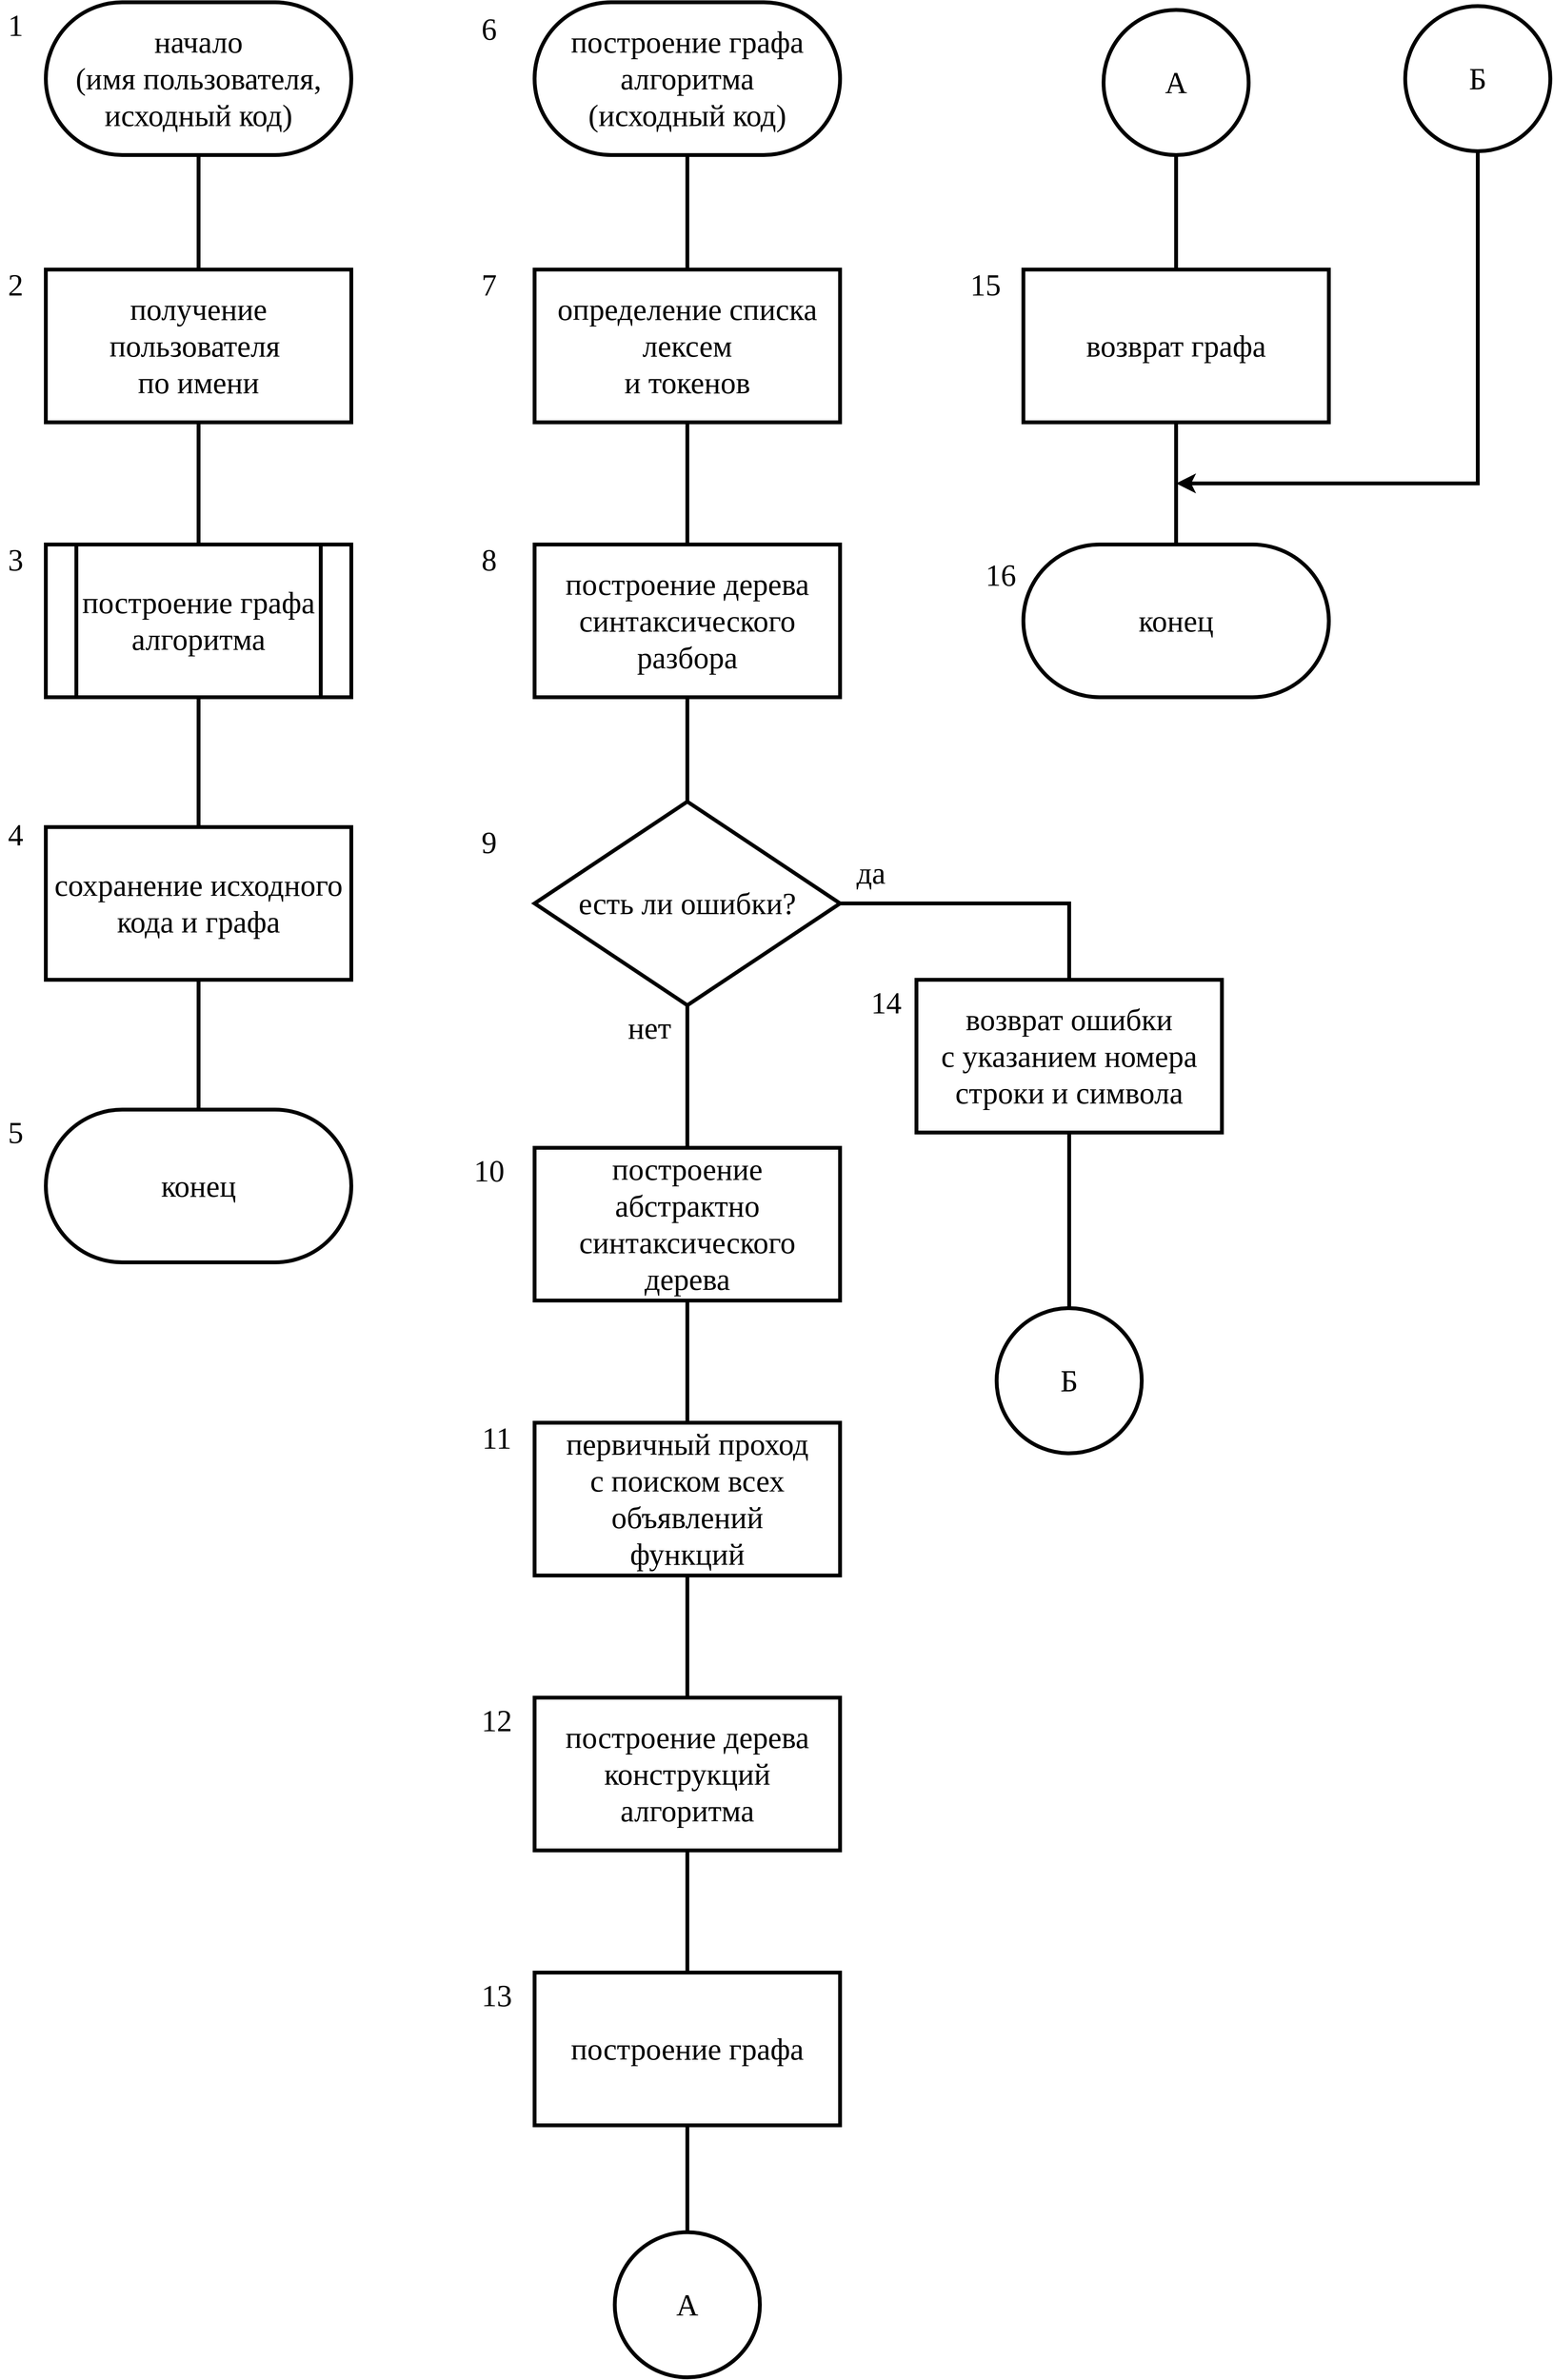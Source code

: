 <mxfile version="21.1.2" type="device">
  <diagram name="Page-1" id="sDugNnxO6-Q8NKOb6rAg">
    <mxGraphModel dx="4780" dy="2787" grid="1" gridSize="10" guides="1" tooltips="1" connect="1" arrows="1" fold="1" page="1" pageScale="1" pageWidth="2339" pageHeight="3300" math="0" shadow="0">
      <root>
        <mxCell id="0" />
        <mxCell id="1" parent="0" />
        <mxCell id="Ms1PzxcsKAkbY4oh5PG1-21" style="edgeStyle=orthogonalEdgeStyle;rounded=0;orthogonalLoop=1;jettySize=auto;html=1;endArrow=none;endFill=0;strokeWidth=5;" edge="1" parent="1" source="Ms1PzxcsKAkbY4oh5PG1-1" target="Ms1PzxcsKAkbY4oh5PG1-2">
          <mxGeometry relative="1" as="geometry" />
        </mxCell>
        <mxCell id="Ms1PzxcsKAkbY4oh5PG1-1" value="начало&lt;br style=&quot;font-size: 40px;&quot;&gt;(имя пользователя, исходный код)" style="rounded=1;whiteSpace=wrap;html=1;arcSize=50;strokeWidth=5;fontFamily=Times New Roman;fontSize=40;aspect=fixed;" vertex="1" parent="1">
          <mxGeometry x="230" y="80" width="400" height="200" as="geometry" />
        </mxCell>
        <mxCell id="Ms1PzxcsKAkbY4oh5PG1-22" style="edgeStyle=orthogonalEdgeStyle;rounded=0;orthogonalLoop=1;jettySize=auto;html=1;exitX=0.5;exitY=1;exitDx=0;exitDy=0;endArrow=none;endFill=0;strokeWidth=5;" edge="1" parent="1" source="Ms1PzxcsKAkbY4oh5PG1-2" target="Ms1PzxcsKAkbY4oh5PG1-3">
          <mxGeometry relative="1" as="geometry" />
        </mxCell>
        <mxCell id="Ms1PzxcsKAkbY4oh5PG1-2" value="получение пользователя&amp;nbsp;&lt;br style=&quot;font-size: 40px;&quot;&gt;по имени" style="rounded=0;whiteSpace=wrap;html=1;strokeWidth=5;fontFamily=Times New Roman;fontSize=40;aspect=fixed;" vertex="1" parent="1">
          <mxGeometry x="230" y="430" width="400" height="200" as="geometry" />
        </mxCell>
        <mxCell id="Ms1PzxcsKAkbY4oh5PG1-23" style="edgeStyle=orthogonalEdgeStyle;rounded=0;orthogonalLoop=1;jettySize=auto;html=1;exitX=0.5;exitY=1;exitDx=0;exitDy=0;endArrow=none;endFill=0;strokeWidth=5;" edge="1" parent="1" source="Ms1PzxcsKAkbY4oh5PG1-3" target="Ms1PzxcsKAkbY4oh5PG1-4">
          <mxGeometry relative="1" as="geometry" />
        </mxCell>
        <mxCell id="Ms1PzxcsKAkbY4oh5PG1-3" value="построение графа&lt;br style=&quot;font-size: 40px;&quot;&gt;алгоритма" style="shape=process;whiteSpace=wrap;html=1;backgroundOutline=1;strokeWidth=5;fontFamily=Times New Roman;fontSize=40;aspect=fixed;" vertex="1" parent="1">
          <mxGeometry x="230" y="790" width="400" height="200" as="geometry" />
        </mxCell>
        <mxCell id="Ms1PzxcsKAkbY4oh5PG1-24" style="edgeStyle=orthogonalEdgeStyle;rounded=0;orthogonalLoop=1;jettySize=auto;html=1;exitX=0.5;exitY=1;exitDx=0;exitDy=0;endArrow=none;endFill=0;strokeWidth=5;" edge="1" parent="1" source="Ms1PzxcsKAkbY4oh5PG1-4" target="Ms1PzxcsKAkbY4oh5PG1-5">
          <mxGeometry relative="1" as="geometry" />
        </mxCell>
        <mxCell id="Ms1PzxcsKAkbY4oh5PG1-4" value="сохранение исходного &lt;br style=&quot;font-size: 40px;&quot;&gt;кода и графа" style="rounded=0;whiteSpace=wrap;html=1;strokeWidth=5;fontFamily=Times New Roman;fontSize=40;aspect=fixed;" vertex="1" parent="1">
          <mxGeometry x="230" y="1160" width="400" height="200" as="geometry" />
        </mxCell>
        <mxCell id="Ms1PzxcsKAkbY4oh5PG1-5" value="конец" style="rounded=1;whiteSpace=wrap;html=1;arcSize=50;strokeWidth=5;fontFamily=Times New Roman;fontSize=40;aspect=fixed;" vertex="1" parent="1">
          <mxGeometry x="230" y="1530" width="400" height="200" as="geometry" />
        </mxCell>
        <mxCell id="Ms1PzxcsKAkbY4oh5PG1-25" style="edgeStyle=orthogonalEdgeStyle;rounded=0;orthogonalLoop=1;jettySize=auto;html=1;exitX=0.5;exitY=1;exitDx=0;exitDy=0;endArrow=none;endFill=0;strokeWidth=5;" edge="1" parent="1" source="Ms1PzxcsKAkbY4oh5PG1-6" target="Ms1PzxcsKAkbY4oh5PG1-7">
          <mxGeometry relative="1" as="geometry" />
        </mxCell>
        <mxCell id="Ms1PzxcsKAkbY4oh5PG1-6" value="построение графа&lt;br style=&quot;font-size: 40px;&quot;&gt;алгоритма&lt;br style=&quot;font-size: 40px;&quot;&gt;(исходный код)" style="rounded=1;whiteSpace=wrap;html=1;arcSize=50;strokeWidth=5;fontFamily=Times New Roman;fontSize=40;aspect=fixed;" vertex="1" parent="1">
          <mxGeometry x="870" y="80" width="400" height="200" as="geometry" />
        </mxCell>
        <mxCell id="Ms1PzxcsKAkbY4oh5PG1-26" style="edgeStyle=orthogonalEdgeStyle;rounded=0;orthogonalLoop=1;jettySize=auto;html=1;exitX=0.5;exitY=1;exitDx=0;exitDy=0;endArrow=none;endFill=0;strokeWidth=5;" edge="1" parent="1" source="Ms1PzxcsKAkbY4oh5PG1-7" target="Ms1PzxcsKAkbY4oh5PG1-8">
          <mxGeometry relative="1" as="geometry" />
        </mxCell>
        <mxCell id="Ms1PzxcsKAkbY4oh5PG1-7" value="определение списка лексем&lt;br style=&quot;font-size: 40px;&quot;&gt;и токенов" style="rounded=0;whiteSpace=wrap;html=1;strokeWidth=5;fontFamily=Times New Roman;fontSize=40;aspect=fixed;" vertex="1" parent="1">
          <mxGeometry x="870" y="430" width="400" height="200" as="geometry" />
        </mxCell>
        <mxCell id="Ms1PzxcsKAkbY4oh5PG1-27" style="edgeStyle=orthogonalEdgeStyle;rounded=0;orthogonalLoop=1;jettySize=auto;html=1;exitX=0.5;exitY=1;exitDx=0;exitDy=0;endArrow=none;endFill=0;strokeWidth=5;" edge="1" parent="1" source="Ms1PzxcsKAkbY4oh5PG1-8" target="Ms1PzxcsKAkbY4oh5PG1-11">
          <mxGeometry relative="1" as="geometry" />
        </mxCell>
        <mxCell id="Ms1PzxcsKAkbY4oh5PG1-8" value="построение дерева&lt;br style=&quot;font-size: 40px;&quot;&gt;синтаксического разбора" style="rounded=0;whiteSpace=wrap;html=1;strokeWidth=5;fontFamily=Times New Roman;fontSize=40;aspect=fixed;" vertex="1" parent="1">
          <mxGeometry x="870" y="790" width="400" height="200" as="geometry" />
        </mxCell>
        <mxCell id="Ms1PzxcsKAkbY4oh5PG1-28" style="edgeStyle=orthogonalEdgeStyle;rounded=0;orthogonalLoop=1;jettySize=auto;html=1;exitX=0.5;exitY=1;exitDx=0;exitDy=0;endArrow=none;endFill=0;strokeWidth=5;" edge="1" parent="1" source="Ms1PzxcsKAkbY4oh5PG1-11" target="Ms1PzxcsKAkbY4oh5PG1-13">
          <mxGeometry relative="1" as="geometry" />
        </mxCell>
        <mxCell id="Ms1PzxcsKAkbY4oh5PG1-40" style="edgeStyle=orthogonalEdgeStyle;rounded=0;orthogonalLoop=1;jettySize=auto;html=1;exitX=1;exitY=0.5;exitDx=0;exitDy=0;entryX=0.5;entryY=0;entryDx=0;entryDy=0;endArrow=none;endFill=0;strokeWidth=5;" edge="1" parent="1" source="Ms1PzxcsKAkbY4oh5PG1-11" target="Ms1PzxcsKAkbY4oh5PG1-12">
          <mxGeometry relative="1" as="geometry" />
        </mxCell>
        <mxCell id="Ms1PzxcsKAkbY4oh5PG1-11" value="есть ли ошибки?" style="rhombus;whiteSpace=wrap;html=1;strokeWidth=5;fontFamily=Times New Roman;fontSize=40;aspect=fixed;" vertex="1" parent="1">
          <mxGeometry x="870" y="1126.66" width="400" height="266.67" as="geometry" />
        </mxCell>
        <mxCell id="Ms1PzxcsKAkbY4oh5PG1-37" style="edgeStyle=orthogonalEdgeStyle;rounded=0;orthogonalLoop=1;jettySize=auto;html=1;exitX=0.5;exitY=1;exitDx=0;exitDy=0;entryX=0.5;entryY=0;entryDx=0;entryDy=0;endArrow=none;endFill=0;strokeWidth=5;" edge="1" parent="1" source="Ms1PzxcsKAkbY4oh5PG1-12" target="Ms1PzxcsKAkbY4oh5PG1-32">
          <mxGeometry relative="1" as="geometry" />
        </mxCell>
        <mxCell id="Ms1PzxcsKAkbY4oh5PG1-12" value="возврат ошибки&lt;br style=&quot;font-size: 40px;&quot;&gt;с указанием номера&lt;br style=&quot;font-size: 40px;&quot;&gt;строки и символа" style="rounded=0;whiteSpace=wrap;html=1;strokeWidth=5;fontFamily=Times New Roman;fontSize=40;aspect=fixed;" vertex="1" parent="1">
          <mxGeometry x="1370" y="1360" width="400" height="200" as="geometry" />
        </mxCell>
        <mxCell id="Ms1PzxcsKAkbY4oh5PG1-33" style="edgeStyle=orthogonalEdgeStyle;rounded=0;orthogonalLoop=1;jettySize=auto;html=1;exitX=0.5;exitY=1;exitDx=0;exitDy=0;endArrow=none;endFill=0;strokeWidth=5;" edge="1" parent="1" source="Ms1PzxcsKAkbY4oh5PG1-13" target="Ms1PzxcsKAkbY4oh5PG1-16">
          <mxGeometry relative="1" as="geometry" />
        </mxCell>
        <mxCell id="Ms1PzxcsKAkbY4oh5PG1-13" value="построение &lt;br&gt;абстрактно&lt;br style=&quot;font-size: 40px;&quot;&gt;синтаксического дерева" style="rounded=0;whiteSpace=wrap;html=1;strokeWidth=5;fontFamily=Times New Roman;fontSize=40;aspect=fixed;" vertex="1" parent="1">
          <mxGeometry x="870" y="1580" width="400" height="200" as="geometry" />
        </mxCell>
        <mxCell id="Ms1PzxcsKAkbY4oh5PG1-38" style="edgeStyle=orthogonalEdgeStyle;rounded=0;orthogonalLoop=1;jettySize=auto;html=1;exitX=0.5;exitY=1;exitDx=0;exitDy=0;entryX=0.5;entryY=0;entryDx=0;entryDy=0;endArrow=none;endFill=0;strokeWidth=5;" edge="1" parent="1" source="Ms1PzxcsKAkbY4oh5PG1-14" target="Ms1PzxcsKAkbY4oh5PG1-19">
          <mxGeometry relative="1" as="geometry" />
        </mxCell>
        <mxCell id="Ms1PzxcsKAkbY4oh5PG1-14" value="А" style="ellipse;whiteSpace=wrap;html=1;aspect=fixed;strokeWidth=5;fontFamily=Times New Roman;fontSize=40;" vertex="1" parent="1">
          <mxGeometry x="1615" y="90" width="190" height="190" as="geometry" />
        </mxCell>
        <mxCell id="Ms1PzxcsKAkbY4oh5PG1-41" style="edgeStyle=orthogonalEdgeStyle;rounded=0;orthogonalLoop=1;jettySize=auto;html=1;exitX=0.5;exitY=1;exitDx=0;exitDy=0;strokeWidth=5;endSize=10;" edge="1" parent="1" source="Ms1PzxcsKAkbY4oh5PG1-15">
          <mxGeometry relative="1" as="geometry">
            <mxPoint x="1710" y="710.0" as="targetPoint" />
            <Array as="points">
              <mxPoint x="2105" y="710" />
            </Array>
          </mxGeometry>
        </mxCell>
        <mxCell id="Ms1PzxcsKAkbY4oh5PG1-15" value="Б" style="ellipse;whiteSpace=wrap;html=1;aspect=fixed;strokeWidth=5;fontFamily=Times New Roman;fontSize=40;" vertex="1" parent="1">
          <mxGeometry x="2010" y="85" width="190" height="190" as="geometry" />
        </mxCell>
        <mxCell id="Ms1PzxcsKAkbY4oh5PG1-34" style="edgeStyle=orthogonalEdgeStyle;rounded=0;orthogonalLoop=1;jettySize=auto;html=1;exitX=0.5;exitY=1;exitDx=0;exitDy=0;entryX=0.5;entryY=0;entryDx=0;entryDy=0;endArrow=none;endFill=0;strokeWidth=5;" edge="1" parent="1" source="Ms1PzxcsKAkbY4oh5PG1-16" target="Ms1PzxcsKAkbY4oh5PG1-17">
          <mxGeometry relative="1" as="geometry" />
        </mxCell>
        <mxCell id="Ms1PzxcsKAkbY4oh5PG1-16" value="первичный проход&lt;br style=&quot;font-size: 40px;&quot;&gt;с поиском всех объявлений&lt;br style=&quot;font-size: 40px;&quot;&gt;функций" style="rounded=0;whiteSpace=wrap;html=1;strokeWidth=5;fontFamily=Times New Roman;fontSize=40;aspect=fixed;" vertex="1" parent="1">
          <mxGeometry x="870" y="1940" width="400" height="200" as="geometry" />
        </mxCell>
        <mxCell id="Ms1PzxcsKAkbY4oh5PG1-35" style="edgeStyle=orthogonalEdgeStyle;rounded=0;orthogonalLoop=1;jettySize=auto;html=1;exitX=0.5;exitY=1;exitDx=0;exitDy=0;endArrow=none;endFill=0;strokeWidth=5;" edge="1" parent="1" source="Ms1PzxcsKAkbY4oh5PG1-17" target="Ms1PzxcsKAkbY4oh5PG1-18">
          <mxGeometry relative="1" as="geometry" />
        </mxCell>
        <mxCell id="Ms1PzxcsKAkbY4oh5PG1-17" value="построение дерева&lt;br style=&quot;font-size: 40px;&quot;&gt;конструкций&lt;br style=&quot;font-size: 40px;&quot;&gt;алгоритма" style="rounded=0;whiteSpace=wrap;html=1;strokeWidth=5;fontFamily=Times New Roman;fontSize=40;aspect=fixed;" vertex="1" parent="1">
          <mxGeometry x="870" y="2300" width="400" height="200" as="geometry" />
        </mxCell>
        <mxCell id="Ms1PzxcsKAkbY4oh5PG1-36" style="edgeStyle=orthogonalEdgeStyle;rounded=0;orthogonalLoop=1;jettySize=auto;html=1;exitX=0.5;exitY=1;exitDx=0;exitDy=0;endArrow=none;endFill=0;strokeWidth=5;" edge="1" parent="1" source="Ms1PzxcsKAkbY4oh5PG1-18" target="Ms1PzxcsKAkbY4oh5PG1-31">
          <mxGeometry relative="1" as="geometry" />
        </mxCell>
        <mxCell id="Ms1PzxcsKAkbY4oh5PG1-18" value="построение графа" style="rounded=0;whiteSpace=wrap;html=1;strokeWidth=5;fontFamily=Times New Roman;fontSize=40;aspect=fixed;" vertex="1" parent="1">
          <mxGeometry x="870" y="2660" width="400" height="200" as="geometry" />
        </mxCell>
        <mxCell id="Ms1PzxcsKAkbY4oh5PG1-39" style="edgeStyle=orthogonalEdgeStyle;rounded=0;orthogonalLoop=1;jettySize=auto;html=1;exitX=0.5;exitY=1;exitDx=0;exitDy=0;endArrow=none;endFill=0;strokeWidth=5;" edge="1" parent="1" source="Ms1PzxcsKAkbY4oh5PG1-19" target="Ms1PzxcsKAkbY4oh5PG1-20">
          <mxGeometry relative="1" as="geometry" />
        </mxCell>
        <mxCell id="Ms1PzxcsKAkbY4oh5PG1-19" value="возврат графа" style="rounded=0;whiteSpace=wrap;html=1;strokeWidth=5;fontFamily=Times New Roman;fontSize=40;aspect=fixed;" vertex="1" parent="1">
          <mxGeometry x="1510" y="430" width="400" height="200" as="geometry" />
        </mxCell>
        <mxCell id="Ms1PzxcsKAkbY4oh5PG1-20" value="конец" style="rounded=1;whiteSpace=wrap;html=1;arcSize=50;strokeWidth=5;fontFamily=Times New Roman;fontSize=40;aspect=fixed;" vertex="1" parent="1">
          <mxGeometry x="1510" y="790" width="400" height="200" as="geometry" />
        </mxCell>
        <mxCell id="Ms1PzxcsKAkbY4oh5PG1-31" value="А" style="ellipse;whiteSpace=wrap;html=1;aspect=fixed;strokeWidth=5;fontFamily=Times New Roman;fontSize=40;" vertex="1" parent="1">
          <mxGeometry x="975" y="3000" width="190" height="190" as="geometry" />
        </mxCell>
        <mxCell id="Ms1PzxcsKAkbY4oh5PG1-32" value="Б" style="ellipse;whiteSpace=wrap;html=1;aspect=fixed;strokeWidth=5;fontFamily=Times New Roman;fontSize=40;" vertex="1" parent="1">
          <mxGeometry x="1475" y="1790" width="190" height="190" as="geometry" />
        </mxCell>
        <mxCell id="Ms1PzxcsKAkbY4oh5PG1-42" value="&lt;font face=&quot;Times New Roman&quot; style=&quot;font-size: 40px;&quot;&gt;да&lt;/font&gt;" style="text;html=1;align=center;verticalAlign=middle;resizable=0;points=[];autosize=1;strokeColor=none;fillColor=none;" vertex="1" parent="1">
          <mxGeometry x="1280" y="1190" width="60" height="60" as="geometry" />
        </mxCell>
        <mxCell id="Ms1PzxcsKAkbY4oh5PG1-43" value="&lt;font face=&quot;Times New Roman&quot; style=&quot;font-size: 40px;&quot;&gt;нет&lt;/font&gt;" style="text;html=1;align=center;verticalAlign=middle;resizable=0;points=[];autosize=1;strokeColor=none;fillColor=none;" vertex="1" parent="1">
          <mxGeometry x="980" y="1393.33" width="80" height="60" as="geometry" />
        </mxCell>
        <mxCell id="Ms1PzxcsKAkbY4oh5PG1-44" value="&lt;font face=&quot;Times New Roman&quot; style=&quot;font-size: 40px;&quot;&gt;1&lt;/font&gt;" style="text;html=1;align=center;verticalAlign=middle;resizable=0;points=[];autosize=1;strokeColor=none;fillColor=none;" vertex="1" parent="1">
          <mxGeometry x="170" y="80" width="40" height="60" as="geometry" />
        </mxCell>
        <mxCell id="Ms1PzxcsKAkbY4oh5PG1-45" value="&lt;font face=&quot;Times New Roman&quot; style=&quot;font-size: 40px;&quot;&gt;2&lt;/font&gt;" style="text;html=1;align=center;verticalAlign=middle;resizable=0;points=[];autosize=1;strokeColor=none;fillColor=none;" vertex="1" parent="1">
          <mxGeometry x="170" y="420" width="40" height="60" as="geometry" />
        </mxCell>
        <mxCell id="Ms1PzxcsKAkbY4oh5PG1-46" value="&lt;font face=&quot;Times New Roman&quot; style=&quot;font-size: 40px;&quot;&gt;3&lt;/font&gt;" style="text;html=1;align=center;verticalAlign=middle;resizable=0;points=[];autosize=1;strokeColor=none;fillColor=none;" vertex="1" parent="1">
          <mxGeometry x="170" y="780" width="40" height="60" as="geometry" />
        </mxCell>
        <mxCell id="Ms1PzxcsKAkbY4oh5PG1-47" value="&lt;font face=&quot;Times New Roman&quot; style=&quot;font-size: 40px;&quot;&gt;4&lt;/font&gt;" style="text;html=1;align=center;verticalAlign=middle;resizable=0;points=[];autosize=1;strokeColor=none;fillColor=none;" vertex="1" parent="1">
          <mxGeometry x="170" y="1140" width="40" height="60" as="geometry" />
        </mxCell>
        <mxCell id="Ms1PzxcsKAkbY4oh5PG1-48" value="&lt;font face=&quot;Times New Roman&quot; style=&quot;font-size: 40px;&quot;&gt;5&lt;/font&gt;" style="text;html=1;align=center;verticalAlign=middle;resizable=0;points=[];autosize=1;strokeColor=none;fillColor=none;" vertex="1" parent="1">
          <mxGeometry x="170" y="1530" width="40" height="60" as="geometry" />
        </mxCell>
        <mxCell id="Ms1PzxcsKAkbY4oh5PG1-49" value="&lt;font face=&quot;Times New Roman&quot; style=&quot;font-size: 40px;&quot;&gt;6&lt;/font&gt;" style="text;html=1;align=center;verticalAlign=middle;resizable=0;points=[];autosize=1;strokeColor=none;fillColor=none;" vertex="1" parent="1">
          <mxGeometry x="790" y="85" width="40" height="60" as="geometry" />
        </mxCell>
        <mxCell id="Ms1PzxcsKAkbY4oh5PG1-50" value="&lt;font face=&quot;Times New Roman&quot; style=&quot;font-size: 40px;&quot;&gt;7&lt;/font&gt;" style="text;html=1;align=center;verticalAlign=middle;resizable=0;points=[];autosize=1;strokeColor=none;fillColor=none;" vertex="1" parent="1">
          <mxGeometry x="790" y="420" width="40" height="60" as="geometry" />
        </mxCell>
        <mxCell id="Ms1PzxcsKAkbY4oh5PG1-51" value="&lt;font face=&quot;Times New Roman&quot; style=&quot;font-size: 40px;&quot;&gt;8&lt;/font&gt;" style="text;html=1;align=center;verticalAlign=middle;resizable=0;points=[];autosize=1;strokeColor=none;fillColor=none;" vertex="1" parent="1">
          <mxGeometry x="790" y="780" width="40" height="60" as="geometry" />
        </mxCell>
        <mxCell id="Ms1PzxcsKAkbY4oh5PG1-52" value="&lt;font face=&quot;Times New Roman&quot; style=&quot;font-size: 40px;&quot;&gt;9&lt;/font&gt;" style="text;html=1;align=center;verticalAlign=middle;resizable=0;points=[];autosize=1;strokeColor=none;fillColor=none;" vertex="1" parent="1">
          <mxGeometry x="790" y="1150" width="40" height="60" as="geometry" />
        </mxCell>
        <mxCell id="Ms1PzxcsKAkbY4oh5PG1-53" value="&lt;font face=&quot;Times New Roman&quot; style=&quot;font-size: 40px;&quot;&gt;10&lt;/font&gt;" style="text;html=1;align=center;verticalAlign=middle;resizable=0;points=[];autosize=1;strokeColor=none;fillColor=none;" vertex="1" parent="1">
          <mxGeometry x="780" y="1580" width="60" height="60" as="geometry" />
        </mxCell>
        <mxCell id="Ms1PzxcsKAkbY4oh5PG1-54" value="&lt;font face=&quot;Times New Roman&quot; style=&quot;font-size: 40px;&quot;&gt;11&lt;/font&gt;" style="text;html=1;align=center;verticalAlign=middle;resizable=0;points=[];autosize=1;strokeColor=none;fillColor=none;" vertex="1" parent="1">
          <mxGeometry x="790" y="1930" width="60" height="60" as="geometry" />
        </mxCell>
        <mxCell id="Ms1PzxcsKAkbY4oh5PG1-55" value="&lt;font face=&quot;Times New Roman&quot; style=&quot;font-size: 40px;&quot;&gt;12&lt;/font&gt;" style="text;html=1;align=center;verticalAlign=middle;resizable=0;points=[];autosize=1;strokeColor=none;fillColor=none;" vertex="1" parent="1">
          <mxGeometry x="790" y="2300" width="60" height="60" as="geometry" />
        </mxCell>
        <mxCell id="Ms1PzxcsKAkbY4oh5PG1-56" value="&lt;font face=&quot;Times New Roman&quot; style=&quot;font-size: 40px;&quot;&gt;13&lt;/font&gt;" style="text;html=1;align=center;verticalAlign=middle;resizable=0;points=[];autosize=1;strokeColor=none;fillColor=none;" vertex="1" parent="1">
          <mxGeometry x="790" y="2660" width="60" height="60" as="geometry" />
        </mxCell>
        <mxCell id="Ms1PzxcsKAkbY4oh5PG1-57" value="&lt;font face=&quot;Times New Roman&quot; style=&quot;font-size: 40px;&quot;&gt;14&lt;/font&gt;" style="text;html=1;align=center;verticalAlign=middle;resizable=0;points=[];autosize=1;strokeColor=none;fillColor=none;" vertex="1" parent="1">
          <mxGeometry x="1300" y="1360" width="60" height="60" as="geometry" />
        </mxCell>
        <mxCell id="Ms1PzxcsKAkbY4oh5PG1-58" value="&lt;font face=&quot;Times New Roman&quot; style=&quot;font-size: 40px;&quot;&gt;15&lt;/font&gt;" style="text;html=1;align=center;verticalAlign=middle;resizable=0;points=[];autosize=1;strokeColor=none;fillColor=none;" vertex="1" parent="1">
          <mxGeometry x="1430" y="420" width="60" height="60" as="geometry" />
        </mxCell>
        <mxCell id="Ms1PzxcsKAkbY4oh5PG1-59" value="&lt;font face=&quot;Times New Roman&quot; style=&quot;font-size: 40px;&quot;&gt;16&lt;/font&gt;" style="text;html=1;align=center;verticalAlign=middle;resizable=0;points=[];autosize=1;strokeColor=none;fillColor=none;" vertex="1" parent="1">
          <mxGeometry x="1450" y="800" width="60" height="60" as="geometry" />
        </mxCell>
      </root>
    </mxGraphModel>
  </diagram>
</mxfile>
